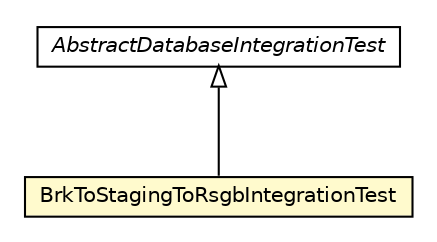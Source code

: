 #!/usr/local/bin/dot
#
# Class diagram 
# Generated by UMLGraph version R5_6-24-gf6e263 (http://www.umlgraph.org/)
#

digraph G {
	edge [fontname="Helvetica",fontsize=10,labelfontname="Helvetica",labelfontsize=10];
	node [fontname="Helvetica",fontsize=10,shape=plaintext];
	nodesep=0.25;
	ranksep=0.5;
	// nl.b3p.BrkToStagingToRsgbIntegrationTest
	c386 [label=<<table title="nl.b3p.BrkToStagingToRsgbIntegrationTest" border="0" cellborder="1" cellspacing="0" cellpadding="2" port="p" bgcolor="lemonChiffon" href="./BrkToStagingToRsgbIntegrationTest.html">
		<tr><td><table border="0" cellspacing="0" cellpadding="1">
<tr><td align="center" balign="center"> BrkToStagingToRsgbIntegrationTest </td></tr>
		</table></td></tr>
		</table>>, URL="./BrkToStagingToRsgbIntegrationTest.html", fontname="Helvetica", fontcolor="black", fontsize=10.0];
	// nl.b3p.AbstractDatabaseIntegrationTest
	c395 [label=<<table title="nl.b3p.AbstractDatabaseIntegrationTest" border="0" cellborder="1" cellspacing="0" cellpadding="2" port="p" href="./AbstractDatabaseIntegrationTest.html">
		<tr><td><table border="0" cellspacing="0" cellpadding="1">
<tr><td align="center" balign="center"><font face="Helvetica-Oblique"> AbstractDatabaseIntegrationTest </font></td></tr>
		</table></td></tr>
		</table>>, URL="./AbstractDatabaseIntegrationTest.html", fontname="Helvetica", fontcolor="black", fontsize=10.0];
	//nl.b3p.BrkToStagingToRsgbIntegrationTest extends nl.b3p.AbstractDatabaseIntegrationTest
	c395:p -> c386:p [dir=back,arrowtail=empty];
}

